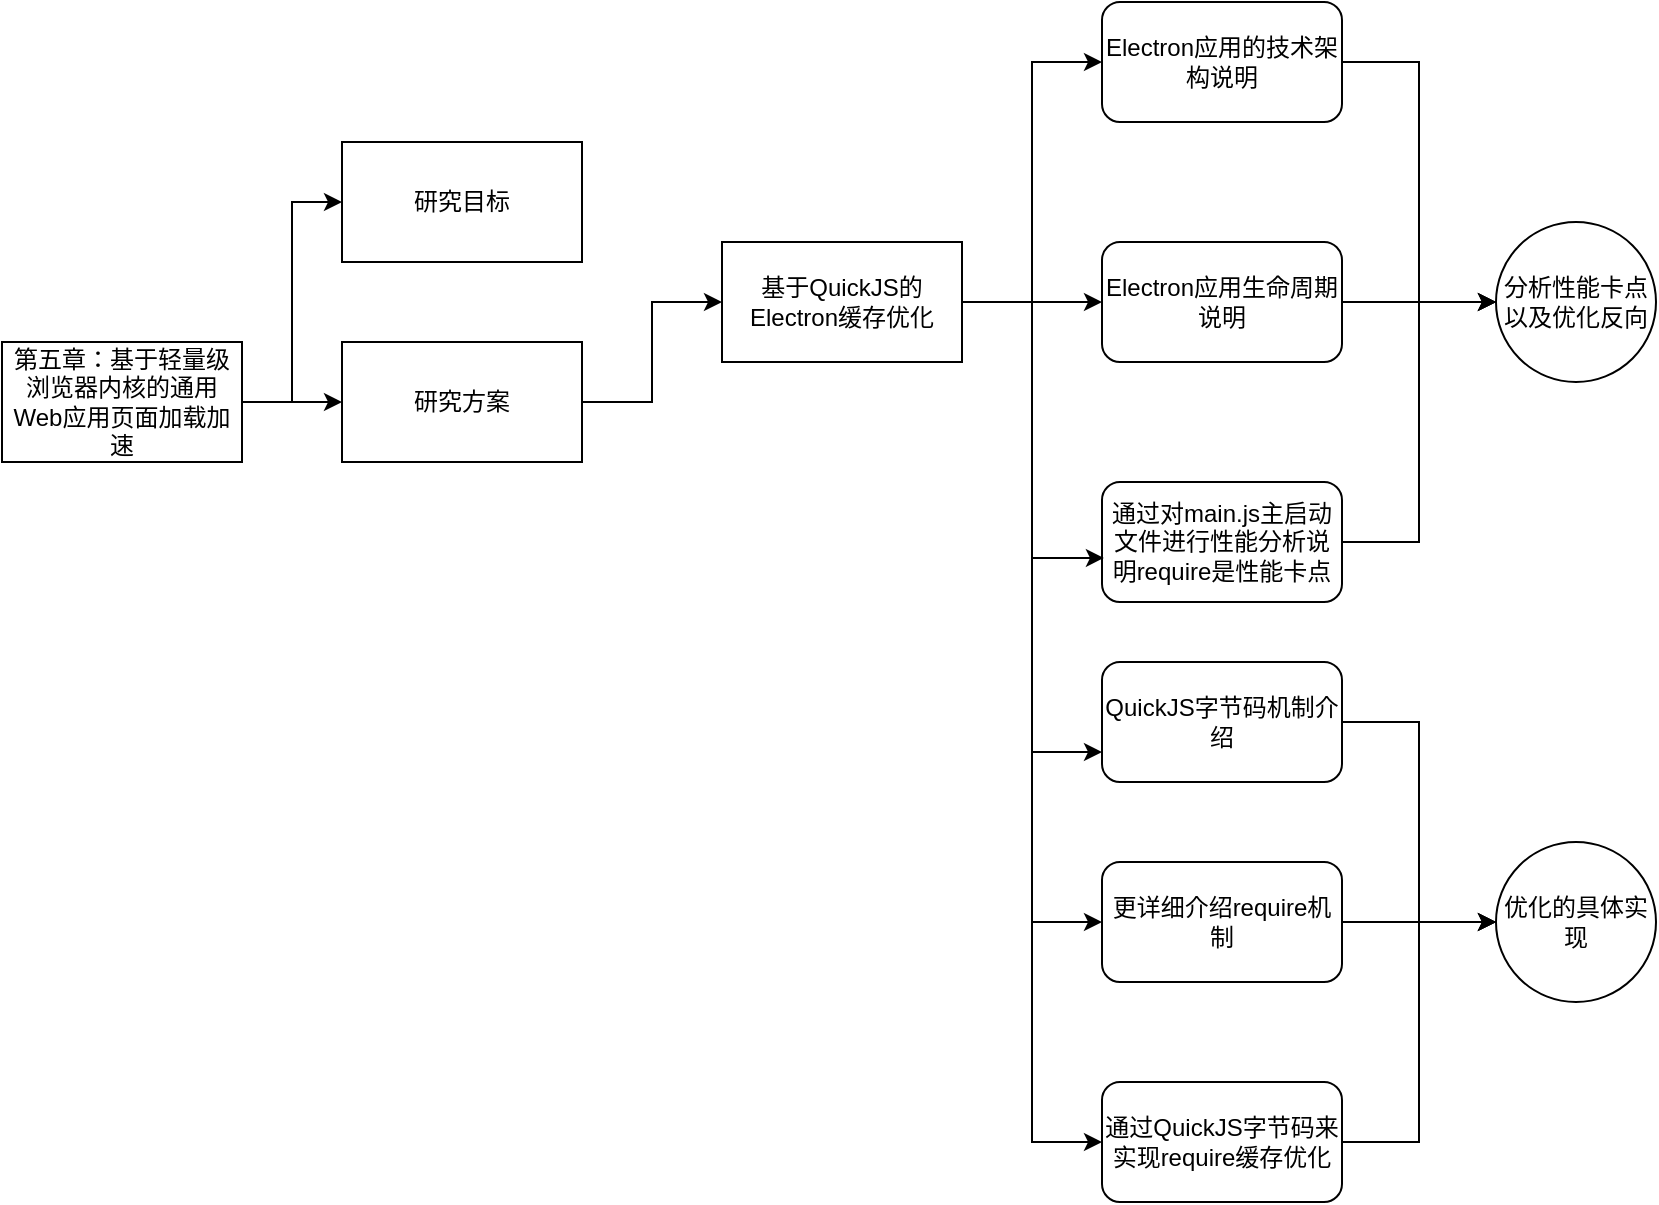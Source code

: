 <mxfile version="24.3.1" type="github">
  <diagram name="第 1 页" id="-sNarXn3bYcIwHpL6Iyx">
    <mxGraphModel dx="1386" dy="759" grid="1" gridSize="10" guides="1" tooltips="1" connect="1" arrows="1" fold="1" page="1" pageScale="1" pageWidth="827" pageHeight="1169" math="0" shadow="0">
      <root>
        <mxCell id="0" />
        <mxCell id="1" parent="0" />
        <mxCell id="DB-tnavGCFEQmcXpQX1y-6" style="edgeStyle=orthogonalEdgeStyle;rounded=0;orthogonalLoop=1;jettySize=auto;html=1;exitX=1;exitY=0.5;exitDx=0;exitDy=0;" parent="1" source="DB-tnavGCFEQmcXpQX1y-1" target="DB-tnavGCFEQmcXpQX1y-3" edge="1">
          <mxGeometry relative="1" as="geometry" />
        </mxCell>
        <mxCell id="DB-tnavGCFEQmcXpQX1y-7" style="edgeStyle=orthogonalEdgeStyle;rounded=0;orthogonalLoop=1;jettySize=auto;html=1;exitX=1;exitY=0.5;exitDx=0;exitDy=0;entryX=0;entryY=0.5;entryDx=0;entryDy=0;" parent="1" source="DB-tnavGCFEQmcXpQX1y-1" target="DB-tnavGCFEQmcXpQX1y-2" edge="1">
          <mxGeometry relative="1" as="geometry" />
        </mxCell>
        <mxCell id="DB-tnavGCFEQmcXpQX1y-1" value="第五章：基于轻量级浏览器内核的通用Web应用页面加载加速" style="rounded=0;whiteSpace=wrap;html=1;" parent="1" vertex="1">
          <mxGeometry x="80" y="280" width="120" height="60" as="geometry" />
        </mxCell>
        <mxCell id="DB-tnavGCFEQmcXpQX1y-2" value="研究目标" style="rounded=0;whiteSpace=wrap;html=1;" parent="1" vertex="1">
          <mxGeometry x="250" y="180" width="120" height="60" as="geometry" />
        </mxCell>
        <mxCell id="DB-tnavGCFEQmcXpQX1y-8" style="edgeStyle=orthogonalEdgeStyle;rounded=0;orthogonalLoop=1;jettySize=auto;html=1;exitX=1;exitY=0.5;exitDx=0;exitDy=0;entryX=0;entryY=0.5;entryDx=0;entryDy=0;" parent="1" source="DB-tnavGCFEQmcXpQX1y-3" target="DB-tnavGCFEQmcXpQX1y-4" edge="1">
          <mxGeometry relative="1" as="geometry" />
        </mxCell>
        <mxCell id="DB-tnavGCFEQmcXpQX1y-3" value="研究方案" style="rounded=0;whiteSpace=wrap;html=1;" parent="1" vertex="1">
          <mxGeometry x="250" y="280" width="120" height="60" as="geometry" />
        </mxCell>
        <mxCell id="qXv7LJP2Twusi8GaxmQC-6" style="edgeStyle=orthogonalEdgeStyle;rounded=0;orthogonalLoop=1;jettySize=auto;html=1;entryX=0;entryY=0.5;entryDx=0;entryDy=0;" edge="1" parent="1" source="DB-tnavGCFEQmcXpQX1y-4" target="qXv7LJP2Twusi8GaxmQC-5">
          <mxGeometry relative="1" as="geometry" />
        </mxCell>
        <mxCell id="qXv7LJP2Twusi8GaxmQC-9" style="edgeStyle=orthogonalEdgeStyle;rounded=0;orthogonalLoop=1;jettySize=auto;html=1;" edge="1" parent="1" source="DB-tnavGCFEQmcXpQX1y-4" target="qXv7LJP2Twusi8GaxmQC-8">
          <mxGeometry relative="1" as="geometry" />
        </mxCell>
        <mxCell id="qXv7LJP2Twusi8GaxmQC-17" style="edgeStyle=orthogonalEdgeStyle;rounded=0;orthogonalLoop=1;jettySize=auto;html=1;entryX=0;entryY=0.75;entryDx=0;entryDy=0;" edge="1" parent="1" source="DB-tnavGCFEQmcXpQX1y-4" target="qXv7LJP2Twusi8GaxmQC-14">
          <mxGeometry relative="1" as="geometry" />
        </mxCell>
        <mxCell id="qXv7LJP2Twusi8GaxmQC-18" style="edgeStyle=orthogonalEdgeStyle;rounded=0;orthogonalLoop=1;jettySize=auto;html=1;entryX=0;entryY=0.5;entryDx=0;entryDy=0;" edge="1" parent="1" source="DB-tnavGCFEQmcXpQX1y-4" target="qXv7LJP2Twusi8GaxmQC-15">
          <mxGeometry relative="1" as="geometry" />
        </mxCell>
        <mxCell id="qXv7LJP2Twusi8GaxmQC-19" style="edgeStyle=orthogonalEdgeStyle;rounded=0;orthogonalLoop=1;jettySize=auto;html=1;entryX=0;entryY=0.5;entryDx=0;entryDy=0;" edge="1" parent="1" source="DB-tnavGCFEQmcXpQX1y-4" target="qXv7LJP2Twusi8GaxmQC-16">
          <mxGeometry relative="1" as="geometry" />
        </mxCell>
        <mxCell id="DB-tnavGCFEQmcXpQX1y-4" value="基于QuickJS的Electron缓存优化" style="rounded=0;whiteSpace=wrap;html=1;" parent="1" vertex="1">
          <mxGeometry x="440" y="230" width="120" height="60" as="geometry" />
        </mxCell>
        <mxCell id="DB-tnavGCFEQmcXpQX1y-12" value="分析性能卡点以及优化反向" style="ellipse;whiteSpace=wrap;html=1;aspect=fixed;" parent="1" vertex="1">
          <mxGeometry x="827" y="220" width="80" height="80" as="geometry" />
        </mxCell>
        <mxCell id="qXv7LJP2Twusi8GaxmQC-7" style="edgeStyle=orthogonalEdgeStyle;rounded=0;orthogonalLoop=1;jettySize=auto;html=1;entryX=0;entryY=0.5;entryDx=0;entryDy=0;" edge="1" parent="1" source="qXv7LJP2Twusi8GaxmQC-5" target="DB-tnavGCFEQmcXpQX1y-12">
          <mxGeometry relative="1" as="geometry" />
        </mxCell>
        <mxCell id="qXv7LJP2Twusi8GaxmQC-5" value="Electron应用的技术架构说明" style="rounded=1;whiteSpace=wrap;html=1;" vertex="1" parent="1">
          <mxGeometry x="630" y="110" width="120" height="60" as="geometry" />
        </mxCell>
        <mxCell id="qXv7LJP2Twusi8GaxmQC-10" style="edgeStyle=orthogonalEdgeStyle;rounded=0;orthogonalLoop=1;jettySize=auto;html=1;exitX=1;exitY=0.5;exitDx=0;exitDy=0;" edge="1" parent="1" source="qXv7LJP2Twusi8GaxmQC-8" target="DB-tnavGCFEQmcXpQX1y-12">
          <mxGeometry relative="1" as="geometry" />
        </mxCell>
        <mxCell id="qXv7LJP2Twusi8GaxmQC-8" value="Electron应用生命周期说明" style="rounded=1;whiteSpace=wrap;html=1;" vertex="1" parent="1">
          <mxGeometry x="630" y="230" width="120" height="60" as="geometry" />
        </mxCell>
        <mxCell id="qXv7LJP2Twusi8GaxmQC-13" style="edgeStyle=orthogonalEdgeStyle;rounded=0;orthogonalLoop=1;jettySize=auto;html=1;entryX=0;entryY=0.5;entryDx=0;entryDy=0;" edge="1" parent="1" source="qXv7LJP2Twusi8GaxmQC-11" target="DB-tnavGCFEQmcXpQX1y-12">
          <mxGeometry relative="1" as="geometry" />
        </mxCell>
        <mxCell id="qXv7LJP2Twusi8GaxmQC-11" value="通过对main.js主启动文件进行性能分析说明require是性能卡点" style="rounded=1;whiteSpace=wrap;html=1;" vertex="1" parent="1">
          <mxGeometry x="630" y="350" width="120" height="60" as="geometry" />
        </mxCell>
        <mxCell id="qXv7LJP2Twusi8GaxmQC-12" style="edgeStyle=orthogonalEdgeStyle;rounded=0;orthogonalLoop=1;jettySize=auto;html=1;exitX=1;exitY=0.5;exitDx=0;exitDy=0;entryX=0.008;entryY=0.633;entryDx=0;entryDy=0;entryPerimeter=0;" edge="1" parent="1" source="DB-tnavGCFEQmcXpQX1y-4" target="qXv7LJP2Twusi8GaxmQC-11">
          <mxGeometry relative="1" as="geometry" />
        </mxCell>
        <mxCell id="qXv7LJP2Twusi8GaxmQC-21" style="edgeStyle=orthogonalEdgeStyle;rounded=0;orthogonalLoop=1;jettySize=auto;html=1;entryX=0;entryY=0.5;entryDx=0;entryDy=0;" edge="1" parent="1" source="qXv7LJP2Twusi8GaxmQC-14" target="qXv7LJP2Twusi8GaxmQC-20">
          <mxGeometry relative="1" as="geometry" />
        </mxCell>
        <mxCell id="qXv7LJP2Twusi8GaxmQC-14" value="QuickJS字节码机制介绍" style="rounded=1;whiteSpace=wrap;html=1;" vertex="1" parent="1">
          <mxGeometry x="630" y="440" width="120" height="60" as="geometry" />
        </mxCell>
        <mxCell id="qXv7LJP2Twusi8GaxmQC-24" style="edgeStyle=orthogonalEdgeStyle;rounded=0;orthogonalLoop=1;jettySize=auto;html=1;entryX=0;entryY=0.5;entryDx=0;entryDy=0;" edge="1" parent="1" source="qXv7LJP2Twusi8GaxmQC-15" target="qXv7LJP2Twusi8GaxmQC-20">
          <mxGeometry relative="1" as="geometry" />
        </mxCell>
        <mxCell id="qXv7LJP2Twusi8GaxmQC-15" value="更详细介绍require机制" style="rounded=1;whiteSpace=wrap;html=1;" vertex="1" parent="1">
          <mxGeometry x="630" y="540" width="120" height="60" as="geometry" />
        </mxCell>
        <mxCell id="qXv7LJP2Twusi8GaxmQC-23" style="edgeStyle=orthogonalEdgeStyle;rounded=0;orthogonalLoop=1;jettySize=auto;html=1;entryX=0;entryY=0.5;entryDx=0;entryDy=0;" edge="1" parent="1" source="qXv7LJP2Twusi8GaxmQC-16" target="qXv7LJP2Twusi8GaxmQC-20">
          <mxGeometry relative="1" as="geometry" />
        </mxCell>
        <mxCell id="qXv7LJP2Twusi8GaxmQC-16" value="通过QuickJS字节码来实现require缓存优化" style="rounded=1;whiteSpace=wrap;html=1;" vertex="1" parent="1">
          <mxGeometry x="630" y="650" width="120" height="60" as="geometry" />
        </mxCell>
        <mxCell id="qXv7LJP2Twusi8GaxmQC-20" value="优化的具体实现" style="ellipse;whiteSpace=wrap;html=1;aspect=fixed;" vertex="1" parent="1">
          <mxGeometry x="827" y="530" width="80" height="80" as="geometry" />
        </mxCell>
      </root>
    </mxGraphModel>
  </diagram>
</mxfile>
